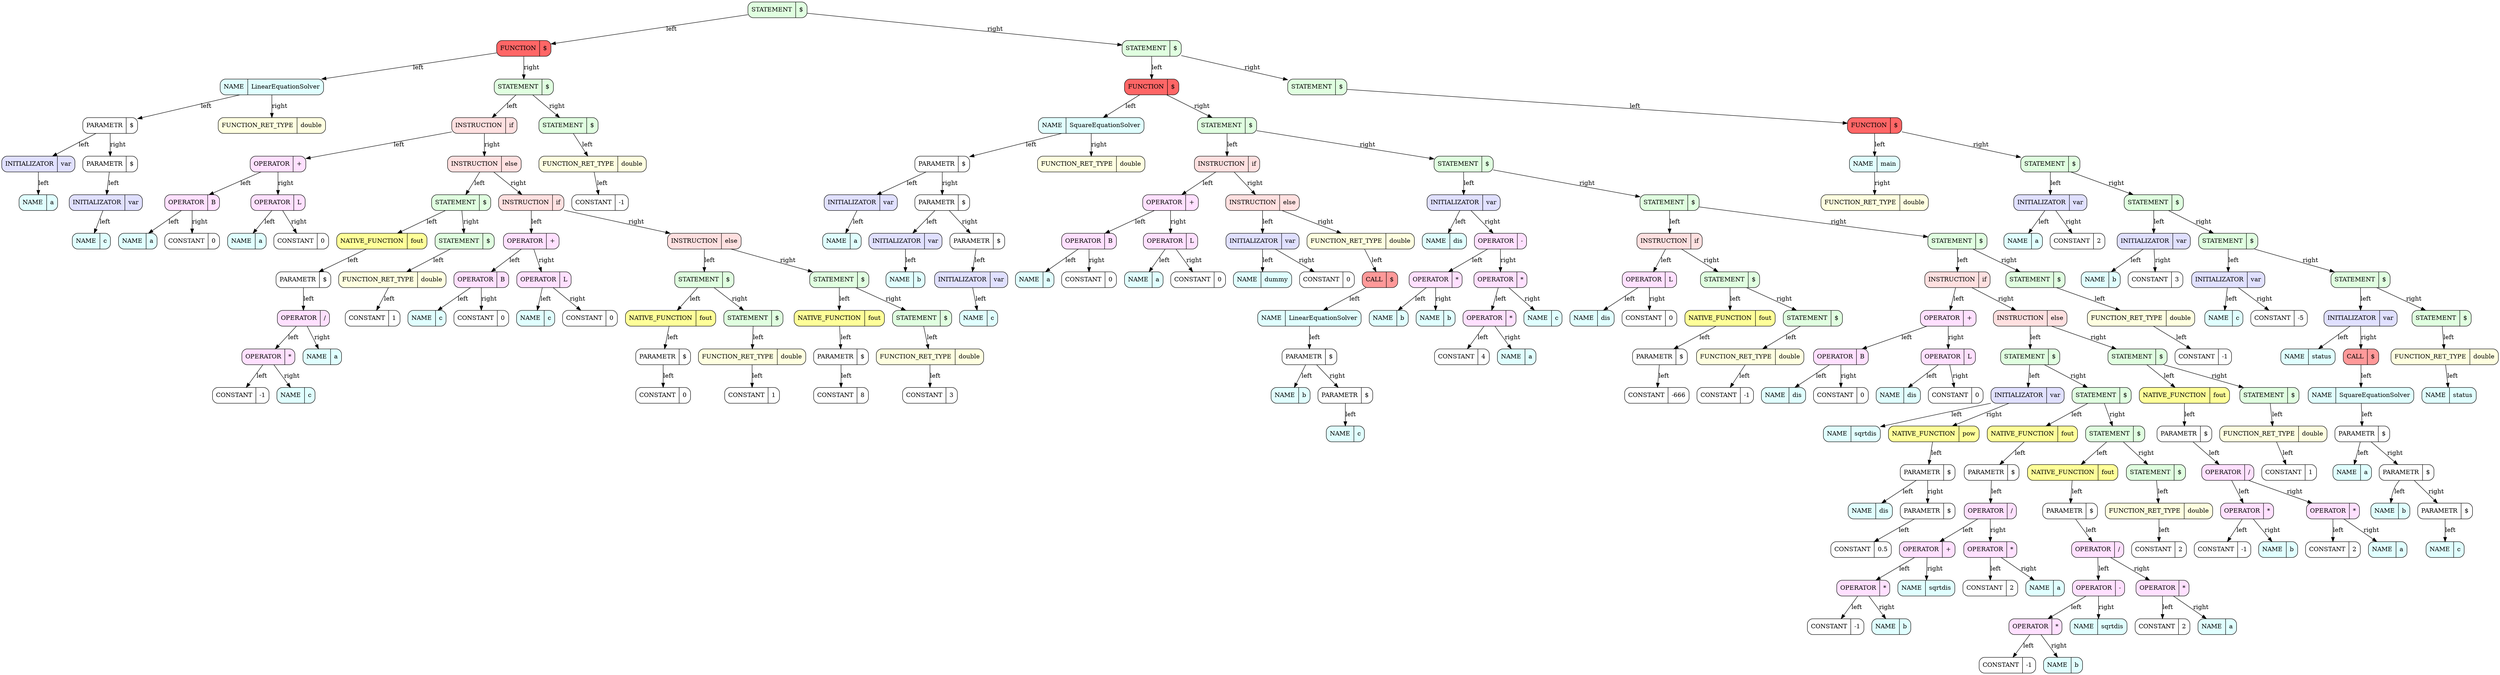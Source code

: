 ########################################################### SetDot
digraph 
{
rankdir = TB # RANKDIR
		node_0x628000000100 [style = filled, fillcolor = "#E0FFE0", shape = Mrecord label =  "STATEMENT | {$}"]
		node_0x628000000138 [style = filled, fillcolor = "#FF6666", shape = Mrecord label =  "FUNCTION | {$}"]
		node_0x628000000170 [style = filled, fillcolor = "#E0FFFF", shape = Mrecord label =  "NAME | {LinearEquationSolver}"]
		node_0x6280000001a8 [style = filled, fillcolor = "#FFFFFF", shape = Mrecord label =  "PARAMETR | {$}"]
		node_0x6280000001e0 [style = filled, fillcolor = "#E0E0FF", shape = Mrecord label =  "INITIALIZATOR | {var}"]
		node_0x628000000218 [style = filled, fillcolor = "#E0FFFF", shape = Mrecord label =  "NAME | {a}"]
		node_0x6280000001e0 -> node_0x628000000218 [label = "left"]
		node_0x6280000001a8 -> node_0x6280000001e0 [label = "left"]
		node_0x628000000250 [style = filled, fillcolor = "#FFFFFF", shape = Mrecord label =  "PARAMETR | {$}"]
		node_0x628000000288 [style = filled, fillcolor = "#E0E0FF", shape = Mrecord label =  "INITIALIZATOR | {var}"]
		node_0x6280000002c0 [style = filled, fillcolor = "#E0FFFF", shape = Mrecord label =  "NAME | {c}"]
		node_0x628000000288 -> node_0x6280000002c0 [label = "left"]
		node_0x628000000250 -> node_0x628000000288 [label = "left"]
		node_0x6280000001a8 -> node_0x628000000250 [label = "right"]
		node_0x628000000170 -> node_0x6280000001a8 [label = "left"]
		node_0x6280000002f8 [style = filled, fillcolor = "#FFFFE0", shape = Mrecord label =  "FUNCTION_RET_TYPE | {double}"]
		node_0x628000000170 -> node_0x6280000002f8 [label = "right"]
		node_0x628000000138 -> node_0x628000000170 [label = "left"]
		node_0x628000000330 [style = filled, fillcolor = "#E0FFE0", shape = Mrecord label =  "STATEMENT | {$}"]
		node_0x628000000368 [style = filled, fillcolor = "#FFE0E0", shape = Mrecord label =  "INSTRUCTION | {if}"]
		node_0x6280000003a0 [style = filled, fillcolor = "#FFE0FF", shape = Mrecord label =  "OPERATOR | {+}"]
		node_0x6280000003d8 [style = filled, fillcolor = "#FFE0FF", shape = Mrecord label =  "OPERATOR | {B}"]
		node_0x628000000410 [style = filled, fillcolor = "#E0FFFF", shape = Mrecord label =  "NAME | {a}"]
		node_0x6280000003d8 -> node_0x628000000410 [label = "left"]
		node_0x628000000448 [style = filled, fillcolor = "#FFFFFF", shape = Mrecord label =  "CONSTANT | {0}"]
		node_0x6280000003d8 -> node_0x628000000448 [label = "right"]
		node_0x6280000003a0 -> node_0x6280000003d8 [label = "left"]
		node_0x628000000480 [style = filled, fillcolor = "#FFE0FF", shape = Mrecord label =  "OPERATOR | {L}"]
		node_0x6280000004b8 [style = filled, fillcolor = "#E0FFFF", shape = Mrecord label =  "NAME | {a}"]
		node_0x628000000480 -> node_0x6280000004b8 [label = "left"]
		node_0x6280000004f0 [style = filled, fillcolor = "#FFFFFF", shape = Mrecord label =  "CONSTANT | {0}"]
		node_0x628000000480 -> node_0x6280000004f0 [label = "right"]
		node_0x6280000003a0 -> node_0x628000000480 [label = "right"]
		node_0x628000000368 -> node_0x6280000003a0 [label = "left"]
		node_0x628000000528 [style = filled, fillcolor = "#FFE0E0", shape = Mrecord label =  "INSTRUCTION | {else}"]
		node_0x628000000560 [style = filled, fillcolor = "#E0FFE0", shape = Mrecord label =  "STATEMENT | {$}"]
		node_0x628000000598 [style = filled, fillcolor = "#FFFF99", shape = Mrecord label =  "NATIVE_FUNCTION | {fout}"]
		node_0x6280000005d0 [style = filled, fillcolor = "#FFFFFF", shape = Mrecord label =  "PARAMETR | {$}"]
		node_0x628000000608 [style = filled, fillcolor = "#FFE0FF", shape = Mrecord label =  "OPERATOR | {/}"]
		node_0x628000000640 [style = filled, fillcolor = "#FFE0FF", shape = Mrecord label =  "OPERATOR | {*}"]
		node_0x628000000678 [style = filled, fillcolor = "#FFFFFF", shape = Mrecord label =  "CONSTANT | {-1}"]
		node_0x628000000640 -> node_0x628000000678 [label = "left"]
		node_0x6280000006b0 [style = filled, fillcolor = "#E0FFFF", shape = Mrecord label =  "NAME | {c}"]
		node_0x628000000640 -> node_0x6280000006b0 [label = "right"]
		node_0x628000000608 -> node_0x628000000640 [label = "left"]
		node_0x6280000006e8 [style = filled, fillcolor = "#E0FFFF", shape = Mrecord label =  "NAME | {a}"]
		node_0x628000000608 -> node_0x6280000006e8 [label = "right"]
		node_0x6280000005d0 -> node_0x628000000608 [label = "left"]
		node_0x628000000598 -> node_0x6280000005d0 [label = "left"]
		node_0x628000000560 -> node_0x628000000598 [label = "left"]
		node_0x628000000720 [style = filled, fillcolor = "#E0FFE0", shape = Mrecord label =  "STATEMENT | {$}"]
		node_0x628000000758 [style = filled, fillcolor = "#FFFFE0", shape = Mrecord label =  "FUNCTION_RET_TYPE | {double}"]
		node_0x628000000790 [style = filled, fillcolor = "#FFFFFF", shape = Mrecord label =  "CONSTANT | {1}"]
		node_0x628000000758 -> node_0x628000000790 [label = "left"]
		node_0x628000000720 -> node_0x628000000758 [label = "left"]
		node_0x628000000560 -> node_0x628000000720 [label = "right"]
		node_0x628000000528 -> node_0x628000000560 [label = "left"]
		node_0x6280000007c8 [style = filled, fillcolor = "#FFE0E0", shape = Mrecord label =  "INSTRUCTION | {if}"]
		node_0x628000000800 [style = filled, fillcolor = "#FFE0FF", shape = Mrecord label =  "OPERATOR | {+}"]
		node_0x628000000838 [style = filled, fillcolor = "#FFE0FF", shape = Mrecord label =  "OPERATOR | {B}"]
		node_0x628000000870 [style = filled, fillcolor = "#E0FFFF", shape = Mrecord label =  "NAME | {c}"]
		node_0x628000000838 -> node_0x628000000870 [label = "left"]
		node_0x6280000008a8 [style = filled, fillcolor = "#FFFFFF", shape = Mrecord label =  "CONSTANT | {0}"]
		node_0x628000000838 -> node_0x6280000008a8 [label = "right"]
		node_0x628000000800 -> node_0x628000000838 [label = "left"]
		node_0x6280000008e0 [style = filled, fillcolor = "#FFE0FF", shape = Mrecord label =  "OPERATOR | {L}"]
		node_0x628000000918 [style = filled, fillcolor = "#E0FFFF", shape = Mrecord label =  "NAME | {c}"]
		node_0x6280000008e0 -> node_0x628000000918 [label = "left"]
		node_0x628000000950 [style = filled, fillcolor = "#FFFFFF", shape = Mrecord label =  "CONSTANT | {0}"]
		node_0x6280000008e0 -> node_0x628000000950 [label = "right"]
		node_0x628000000800 -> node_0x6280000008e0 [label = "right"]
		node_0x6280000007c8 -> node_0x628000000800 [label = "left"]
		node_0x628000000988 [style = filled, fillcolor = "#FFE0E0", shape = Mrecord label =  "INSTRUCTION | {else}"]
		node_0x6280000009c0 [style = filled, fillcolor = "#E0FFE0", shape = Mrecord label =  "STATEMENT | {$}"]
		node_0x6280000009f8 [style = filled, fillcolor = "#FFFF99", shape = Mrecord label =  "NATIVE_FUNCTION | {fout}"]
		node_0x628000000a30 [style = filled, fillcolor = "#FFFFFF", shape = Mrecord label =  "PARAMETR | {$}"]
		node_0x628000000a68 [style = filled, fillcolor = "#FFFFFF", shape = Mrecord label =  "CONSTANT | {0}"]
		node_0x628000000a30 -> node_0x628000000a68 [label = "left"]
		node_0x6280000009f8 -> node_0x628000000a30 [label = "left"]
		node_0x6280000009c0 -> node_0x6280000009f8 [label = "left"]
		node_0x628000000aa0 [style = filled, fillcolor = "#E0FFE0", shape = Mrecord label =  "STATEMENT | {$}"]
		node_0x628000000ad8 [style = filled, fillcolor = "#FFFFE0", shape = Mrecord label =  "FUNCTION_RET_TYPE | {double}"]
		node_0x628000000b10 [style = filled, fillcolor = "#FFFFFF", shape = Mrecord label =  "CONSTANT | {1}"]
		node_0x628000000ad8 -> node_0x628000000b10 [label = "left"]
		node_0x628000000aa0 -> node_0x628000000ad8 [label = "left"]
		node_0x6280000009c0 -> node_0x628000000aa0 [label = "right"]
		node_0x628000000988 -> node_0x6280000009c0 [label = "left"]
		node_0x628000000b48 [style = filled, fillcolor = "#E0FFE0", shape = Mrecord label =  "STATEMENT | {$}"]
		node_0x628000000b80 [style = filled, fillcolor = "#FFFF99", shape = Mrecord label =  "NATIVE_FUNCTION | {fout}"]
		node_0x628000000bb8 [style = filled, fillcolor = "#FFFFFF", shape = Mrecord label =  "PARAMETR | {$}"]
		node_0x628000000bf0 [style = filled, fillcolor = "#FFFFFF", shape = Mrecord label =  "CONSTANT | {8}"]
		node_0x628000000bb8 -> node_0x628000000bf0 [label = "left"]
		node_0x628000000b80 -> node_0x628000000bb8 [label = "left"]
		node_0x628000000b48 -> node_0x628000000b80 [label = "left"]
		node_0x628000000c28 [style = filled, fillcolor = "#E0FFE0", shape = Mrecord label =  "STATEMENT | {$}"]
		node_0x628000000c60 [style = filled, fillcolor = "#FFFFE0", shape = Mrecord label =  "FUNCTION_RET_TYPE | {double}"]
		node_0x628000000c98 [style = filled, fillcolor = "#FFFFFF", shape = Mrecord label =  "CONSTANT | {3}"]
		node_0x628000000c60 -> node_0x628000000c98 [label = "left"]
		node_0x628000000c28 -> node_0x628000000c60 [label = "left"]
		node_0x628000000b48 -> node_0x628000000c28 [label = "right"]
		node_0x628000000988 -> node_0x628000000b48 [label = "right"]
		node_0x6280000007c8 -> node_0x628000000988 [label = "right"]
		node_0x628000000528 -> node_0x6280000007c8 [label = "right"]
		node_0x628000000368 -> node_0x628000000528 [label = "right"]
		node_0x628000000330 -> node_0x628000000368 [label = "left"]
		node_0x628000000cd0 [style = filled, fillcolor = "#E0FFE0", shape = Mrecord label =  "STATEMENT | {$}"]
		node_0x628000000d08 [style = filled, fillcolor = "#FFFFE0", shape = Mrecord label =  "FUNCTION_RET_TYPE | {double}"]
		node_0x628000000d40 [style = filled, fillcolor = "#FFFFFF", shape = Mrecord label =  "CONSTANT | {-1}"]
		node_0x628000000d08 -> node_0x628000000d40 [label = "left"]
		node_0x628000000cd0 -> node_0x628000000d08 [label = "left"]
		node_0x628000000330 -> node_0x628000000cd0 [label = "right"]
		node_0x628000000138 -> node_0x628000000330 [label = "right"]
		node_0x628000000100 -> node_0x628000000138 [label = "left"]
		node_0x628000000d78 [style = filled, fillcolor = "#E0FFE0", shape = Mrecord label =  "STATEMENT | {$}"]
		node_0x628000000db0 [style = filled, fillcolor = "#FF6666", shape = Mrecord label =  "FUNCTION | {$}"]
		node_0x628000000de8 [style = filled, fillcolor = "#E0FFFF", shape = Mrecord label =  "NAME | {SquareEquationSolver}"]
		node_0x628000000e20 [style = filled, fillcolor = "#FFFFFF", shape = Mrecord label =  "PARAMETR | {$}"]
		node_0x628000000e58 [style = filled, fillcolor = "#E0E0FF", shape = Mrecord label =  "INITIALIZATOR | {var}"]
		node_0x628000000e90 [style = filled, fillcolor = "#E0FFFF", shape = Mrecord label =  "NAME | {a}"]
		node_0x628000000e58 -> node_0x628000000e90 [label = "left"]
		node_0x628000000e20 -> node_0x628000000e58 [label = "left"]
		node_0x628000000ec8 [style = filled, fillcolor = "#FFFFFF", shape = Mrecord label =  "PARAMETR | {$}"]
		node_0x628000000f00 [style = filled, fillcolor = "#E0E0FF", shape = Mrecord label =  "INITIALIZATOR | {var}"]
		node_0x628000000f38 [style = filled, fillcolor = "#E0FFFF", shape = Mrecord label =  "NAME | {b}"]
		node_0x628000000f00 -> node_0x628000000f38 [label = "left"]
		node_0x628000000ec8 -> node_0x628000000f00 [label = "left"]
		node_0x628000000f70 [style = filled, fillcolor = "#FFFFFF", shape = Mrecord label =  "PARAMETR | {$}"]
		node_0x628000000fa8 [style = filled, fillcolor = "#E0E0FF", shape = Mrecord label =  "INITIALIZATOR | {var}"]
		node_0x628000000fe0 [style = filled, fillcolor = "#E0FFFF", shape = Mrecord label =  "NAME | {c}"]
		node_0x628000000fa8 -> node_0x628000000fe0 [label = "left"]
		node_0x628000000f70 -> node_0x628000000fa8 [label = "left"]
		node_0x628000000ec8 -> node_0x628000000f70 [label = "right"]
		node_0x628000000e20 -> node_0x628000000ec8 [label = "right"]
		node_0x628000000de8 -> node_0x628000000e20 [label = "left"]
		node_0x628000001018 [style = filled, fillcolor = "#FFFFE0", shape = Mrecord label =  "FUNCTION_RET_TYPE | {double}"]
		node_0x628000000de8 -> node_0x628000001018 [label = "right"]
		node_0x628000000db0 -> node_0x628000000de8 [label = "left"]
		node_0x628000001050 [style = filled, fillcolor = "#E0FFE0", shape = Mrecord label =  "STATEMENT | {$}"]
		node_0x628000001088 [style = filled, fillcolor = "#FFE0E0", shape = Mrecord label =  "INSTRUCTION | {if}"]
		node_0x6280000010c0 [style = filled, fillcolor = "#FFE0FF", shape = Mrecord label =  "OPERATOR | {+}"]
		node_0x6280000010f8 [style = filled, fillcolor = "#FFE0FF", shape = Mrecord label =  "OPERATOR | {B}"]
		node_0x628000001130 [style = filled, fillcolor = "#E0FFFF", shape = Mrecord label =  "NAME | {a}"]
		node_0x6280000010f8 -> node_0x628000001130 [label = "left"]
		node_0x628000001168 [style = filled, fillcolor = "#FFFFFF", shape = Mrecord label =  "CONSTANT | {0}"]
		node_0x6280000010f8 -> node_0x628000001168 [label = "right"]
		node_0x6280000010c0 -> node_0x6280000010f8 [label = "left"]
		node_0x6280000011a0 [style = filled, fillcolor = "#FFE0FF", shape = Mrecord label =  "OPERATOR | {L}"]
		node_0x6280000011d8 [style = filled, fillcolor = "#E0FFFF", shape = Mrecord label =  "NAME | {a}"]
		node_0x6280000011a0 -> node_0x6280000011d8 [label = "left"]
		node_0x628000001210 [style = filled, fillcolor = "#FFFFFF", shape = Mrecord label =  "CONSTANT | {0}"]
		node_0x6280000011a0 -> node_0x628000001210 [label = "right"]
		node_0x6280000010c0 -> node_0x6280000011a0 [label = "right"]
		node_0x628000001088 -> node_0x6280000010c0 [label = "left"]
		node_0x628000001248 [style = filled, fillcolor = "#FFE0E0", shape = Mrecord label =  "INSTRUCTION | {else}"]
		node_0x628000001280 [style = filled, fillcolor = "#E0E0FF", shape = Mrecord label =  "INITIALIZATOR | {var}"]
		node_0x6280000012b8 [style = filled, fillcolor = "#E0FFFF", shape = Mrecord label =  "NAME | {dummy}"]
		node_0x628000001280 -> node_0x6280000012b8 [label = "left"]
		node_0x6280000012f0 [style = filled, fillcolor = "#FFFFFF", shape = Mrecord label =  "CONSTANT | {0}"]
		node_0x628000001280 -> node_0x6280000012f0 [label = "right"]
		node_0x628000001248 -> node_0x628000001280 [label = "left"]
		node_0x628000001328 [style = filled, fillcolor = "#FFFFE0", shape = Mrecord label =  "FUNCTION_RET_TYPE | {double}"]
		node_0x628000001360 [style = filled, fillcolor = "#FF9999", shape = Mrecord label =  "CALL | {$}"]
		node_0x628000001398 [style = filled, fillcolor = "#E0FFFF", shape = Mrecord label =  "NAME | {LinearEquationSolver}"]
		node_0x6280000013d0 [style = filled, fillcolor = "#FFFFFF", shape = Mrecord label =  "PARAMETR | {$}"]
		node_0x628000001408 [style = filled, fillcolor = "#E0FFFF", shape = Mrecord label =  "NAME | {b}"]
		node_0x6280000013d0 -> node_0x628000001408 [label = "left"]
		node_0x628000001440 [style = filled, fillcolor = "#FFFFFF", shape = Mrecord label =  "PARAMETR | {$}"]
		node_0x628000001478 [style = filled, fillcolor = "#E0FFFF", shape = Mrecord label =  "NAME | {c}"]
		node_0x628000001440 -> node_0x628000001478 [label = "left"]
		node_0x6280000013d0 -> node_0x628000001440 [label = "right"]
		node_0x628000001398 -> node_0x6280000013d0 [label = "left"]
		node_0x628000001360 -> node_0x628000001398 [label = "left"]
		node_0x628000001328 -> node_0x628000001360 [label = "left"]
		node_0x628000001248 -> node_0x628000001328 [label = "right"]
		node_0x628000001088 -> node_0x628000001248 [label = "right"]
		node_0x628000001050 -> node_0x628000001088 [label = "left"]
		node_0x6280000014b0 [style = filled, fillcolor = "#E0FFE0", shape = Mrecord label =  "STATEMENT | {$}"]
		node_0x6280000014e8 [style = filled, fillcolor = "#E0E0FF", shape = Mrecord label =  "INITIALIZATOR | {var}"]
		node_0x628000001520 [style = filled, fillcolor = "#E0FFFF", shape = Mrecord label =  "NAME | {dis}"]
		node_0x6280000014e8 -> node_0x628000001520 [label = "left"]
		node_0x628000001558 [style = filled, fillcolor = "#FFE0FF", shape = Mrecord label =  "OPERATOR | {-}"]
		node_0x628000001590 [style = filled, fillcolor = "#FFE0FF", shape = Mrecord label =  "OPERATOR | {*}"]
		node_0x6280000015c8 [style = filled, fillcolor = "#E0FFFF", shape = Mrecord label =  "NAME | {b}"]
		node_0x628000001590 -> node_0x6280000015c8 [label = "left"]
		node_0x628000001600 [style = filled, fillcolor = "#E0FFFF", shape = Mrecord label =  "NAME | {b}"]
		node_0x628000001590 -> node_0x628000001600 [label = "right"]
		node_0x628000001558 -> node_0x628000001590 [label = "left"]
		node_0x628000001638 [style = filled, fillcolor = "#FFE0FF", shape = Mrecord label =  "OPERATOR | {*}"]
		node_0x628000001670 [style = filled, fillcolor = "#FFE0FF", shape = Mrecord label =  "OPERATOR | {*}"]
		node_0x6280000016a8 [style = filled, fillcolor = "#FFFFFF", shape = Mrecord label =  "CONSTANT | {4}"]
		node_0x628000001670 -> node_0x6280000016a8 [label = "left"]
		node_0x6280000016e0 [style = filled, fillcolor = "#E0FFFF", shape = Mrecord label =  "NAME | {a}"]
		node_0x628000001670 -> node_0x6280000016e0 [label = "right"]
		node_0x628000001638 -> node_0x628000001670 [label = "left"]
		node_0x628000001718 [style = filled, fillcolor = "#E0FFFF", shape = Mrecord label =  "NAME | {c}"]
		node_0x628000001638 -> node_0x628000001718 [label = "right"]
		node_0x628000001558 -> node_0x628000001638 [label = "right"]
		node_0x6280000014e8 -> node_0x628000001558 [label = "right"]
		node_0x6280000014b0 -> node_0x6280000014e8 [label = "left"]
		node_0x628000001750 [style = filled, fillcolor = "#E0FFE0", shape = Mrecord label =  "STATEMENT | {$}"]
		node_0x628000001788 [style = filled, fillcolor = "#FFE0E0", shape = Mrecord label =  "INSTRUCTION | {if}"]
		node_0x6280000017c0 [style = filled, fillcolor = "#FFE0FF", shape = Mrecord label =  "OPERATOR | {L}"]
		node_0x6280000017f8 [style = filled, fillcolor = "#E0FFFF", shape = Mrecord label =  "NAME | {dis}"]
		node_0x6280000017c0 -> node_0x6280000017f8 [label = "left"]
		node_0x628000001830 [style = filled, fillcolor = "#FFFFFF", shape = Mrecord label =  "CONSTANT | {0}"]
		node_0x6280000017c0 -> node_0x628000001830 [label = "right"]
		node_0x628000001788 -> node_0x6280000017c0 [label = "left"]
		node_0x628000001868 [style = filled, fillcolor = "#E0FFE0", shape = Mrecord label =  "STATEMENT | {$}"]
		node_0x6280000018a0 [style = filled, fillcolor = "#FFFF99", shape = Mrecord label =  "NATIVE_FUNCTION | {fout}"]
		node_0x6280000018d8 [style = filled, fillcolor = "#FFFFFF", shape = Mrecord label =  "PARAMETR | {$}"]
		node_0x628000001910 [style = filled, fillcolor = "#FFFFFF", shape = Mrecord label =  "CONSTANT | {-666}"]
		node_0x6280000018d8 -> node_0x628000001910 [label = "left"]
		node_0x6280000018a0 -> node_0x6280000018d8 [label = "left"]
		node_0x628000001868 -> node_0x6280000018a0 [label = "left"]
		node_0x628000001948 [style = filled, fillcolor = "#E0FFE0", shape = Mrecord label =  "STATEMENT | {$}"]
		node_0x628000001980 [style = filled, fillcolor = "#FFFFE0", shape = Mrecord label =  "FUNCTION_RET_TYPE | {double}"]
		node_0x6280000019b8 [style = filled, fillcolor = "#FFFFFF", shape = Mrecord label =  "CONSTANT | {-1}"]
		node_0x628000001980 -> node_0x6280000019b8 [label = "left"]
		node_0x628000001948 -> node_0x628000001980 [label = "left"]
		node_0x628000001868 -> node_0x628000001948 [label = "right"]
		node_0x628000001788 -> node_0x628000001868 [label = "right"]
		node_0x628000001750 -> node_0x628000001788 [label = "left"]
		node_0x6280000019f0 [style = filled, fillcolor = "#E0FFE0", shape = Mrecord label =  "STATEMENT | {$}"]
		node_0x628000001a28 [style = filled, fillcolor = "#FFE0E0", shape = Mrecord label =  "INSTRUCTION | {if}"]
		node_0x628000001a60 [style = filled, fillcolor = "#FFE0FF", shape = Mrecord label =  "OPERATOR | {+}"]
		node_0x628000001a98 [style = filled, fillcolor = "#FFE0FF", shape = Mrecord label =  "OPERATOR | {B}"]
		node_0x628000001ad0 [style = filled, fillcolor = "#E0FFFF", shape = Mrecord label =  "NAME | {dis}"]
		node_0x628000001a98 -> node_0x628000001ad0 [label = "left"]
		node_0x628000001b08 [style = filled, fillcolor = "#FFFFFF", shape = Mrecord label =  "CONSTANT | {0}"]
		node_0x628000001a98 -> node_0x628000001b08 [label = "right"]
		node_0x628000001a60 -> node_0x628000001a98 [label = "left"]
		node_0x628000001b40 [style = filled, fillcolor = "#FFE0FF", shape = Mrecord label =  "OPERATOR | {L}"]
		node_0x628000001b78 [style = filled, fillcolor = "#E0FFFF", shape = Mrecord label =  "NAME | {dis}"]
		node_0x628000001b40 -> node_0x628000001b78 [label = "left"]
		node_0x628000001bb0 [style = filled, fillcolor = "#FFFFFF", shape = Mrecord label =  "CONSTANT | {0}"]
		node_0x628000001b40 -> node_0x628000001bb0 [label = "right"]
		node_0x628000001a60 -> node_0x628000001b40 [label = "right"]
		node_0x628000001a28 -> node_0x628000001a60 [label = "left"]
		node_0x628000001be8 [style = filled, fillcolor = "#FFE0E0", shape = Mrecord label =  "INSTRUCTION | {else}"]
		node_0x628000001c20 [style = filled, fillcolor = "#E0FFE0", shape = Mrecord label =  "STATEMENT | {$}"]
		node_0x628000001c58 [style = filled, fillcolor = "#E0E0FF", shape = Mrecord label =  "INITIALIZATOR | {var}"]
		node_0x628000001c90 [style = filled, fillcolor = "#E0FFFF", shape = Mrecord label =  "NAME | {sqrtdis}"]
		node_0x628000001c58 -> node_0x628000001c90 [label = "left"]
		node_0x628000001cc8 [style = filled, fillcolor = "#FFFF99", shape = Mrecord label =  "NATIVE_FUNCTION | {pow}"]
		node_0x628000001d00 [style = filled, fillcolor = "#FFFFFF", shape = Mrecord label =  "PARAMETR | {$}"]
		node_0x628000001d38 [style = filled, fillcolor = "#E0FFFF", shape = Mrecord label =  "NAME | {dis}"]
		node_0x628000001d00 -> node_0x628000001d38 [label = "left"]
		node_0x628000001d70 [style = filled, fillcolor = "#FFFFFF", shape = Mrecord label =  "PARAMETR | {$}"]
		node_0x628000001da8 [style = filled, fillcolor = "#FFFFFF", shape = Mrecord label =  "CONSTANT | {0.5}"]
		node_0x628000001d70 -> node_0x628000001da8 [label = "left"]
		node_0x628000001d00 -> node_0x628000001d70 [label = "right"]
		node_0x628000001cc8 -> node_0x628000001d00 [label = "left"]
		node_0x628000001c58 -> node_0x628000001cc8 [label = "right"]
		node_0x628000001c20 -> node_0x628000001c58 [label = "left"]
		node_0x628000001de0 [style = filled, fillcolor = "#E0FFE0", shape = Mrecord label =  "STATEMENT | {$}"]
		node_0x628000001e18 [style = filled, fillcolor = "#FFFF99", shape = Mrecord label =  "NATIVE_FUNCTION | {fout}"]
		node_0x628000001e50 [style = filled, fillcolor = "#FFFFFF", shape = Mrecord label =  "PARAMETR | {$}"]
		node_0x628000001e88 [style = filled, fillcolor = "#FFE0FF", shape = Mrecord label =  "OPERATOR | {/}"]
		node_0x628000001ec0 [style = filled, fillcolor = "#FFE0FF", shape = Mrecord label =  "OPERATOR | {+}"]
		node_0x628000001ef8 [style = filled, fillcolor = "#FFE0FF", shape = Mrecord label =  "OPERATOR | {*}"]
		node_0x628000001f30 [style = filled, fillcolor = "#FFFFFF", shape = Mrecord label =  "CONSTANT | {-1}"]
		node_0x628000001ef8 -> node_0x628000001f30 [label = "left"]
		node_0x628000001f68 [style = filled, fillcolor = "#E0FFFF", shape = Mrecord label =  "NAME | {b}"]
		node_0x628000001ef8 -> node_0x628000001f68 [label = "right"]
		node_0x628000001ec0 -> node_0x628000001ef8 [label = "left"]
		node_0x628000001fa0 [style = filled, fillcolor = "#E0FFFF", shape = Mrecord label =  "NAME | {sqrtdis}"]
		node_0x628000001ec0 -> node_0x628000001fa0 [label = "right"]
		node_0x628000001e88 -> node_0x628000001ec0 [label = "left"]
		node_0x628000001fd8 [style = filled, fillcolor = "#FFE0FF", shape = Mrecord label =  "OPERATOR | {*}"]
		node_0x628000002010 [style = filled, fillcolor = "#FFFFFF", shape = Mrecord label =  "CONSTANT | {2}"]
		node_0x628000001fd8 -> node_0x628000002010 [label = "left"]
		node_0x628000002048 [style = filled, fillcolor = "#E0FFFF", shape = Mrecord label =  "NAME | {a}"]
		node_0x628000001fd8 -> node_0x628000002048 [label = "right"]
		node_0x628000001e88 -> node_0x628000001fd8 [label = "right"]
		node_0x628000001e50 -> node_0x628000001e88 [label = "left"]
		node_0x628000001e18 -> node_0x628000001e50 [label = "left"]
		node_0x628000001de0 -> node_0x628000001e18 [label = "left"]
		node_0x628000002080 [style = filled, fillcolor = "#E0FFE0", shape = Mrecord label =  "STATEMENT | {$}"]
		node_0x6280000020b8 [style = filled, fillcolor = "#FFFF99", shape = Mrecord label =  "NATIVE_FUNCTION | {fout}"]
		node_0x6280000020f0 [style = filled, fillcolor = "#FFFFFF", shape = Mrecord label =  "PARAMETR | {$}"]
		node_0x628000002128 [style = filled, fillcolor = "#FFE0FF", shape = Mrecord label =  "OPERATOR | {/}"]
		node_0x628000002160 [style = filled, fillcolor = "#FFE0FF", shape = Mrecord label =  "OPERATOR | {-}"]
		node_0x628000002198 [style = filled, fillcolor = "#FFE0FF", shape = Mrecord label =  "OPERATOR | {*}"]
		node_0x6280000021d0 [style = filled, fillcolor = "#FFFFFF", shape = Mrecord label =  "CONSTANT | {-1}"]
		node_0x628000002198 -> node_0x6280000021d0 [label = "left"]
		node_0x628000002208 [style = filled, fillcolor = "#E0FFFF", shape = Mrecord label =  "NAME | {b}"]
		node_0x628000002198 -> node_0x628000002208 [label = "right"]
		node_0x628000002160 -> node_0x628000002198 [label = "left"]
		node_0x628000002240 [style = filled, fillcolor = "#E0FFFF", shape = Mrecord label =  "NAME | {sqrtdis}"]
		node_0x628000002160 -> node_0x628000002240 [label = "right"]
		node_0x628000002128 -> node_0x628000002160 [label = "left"]
		node_0x628000002278 [style = filled, fillcolor = "#FFE0FF", shape = Mrecord label =  "OPERATOR | {*}"]
		node_0x6280000022b0 [style = filled, fillcolor = "#FFFFFF", shape = Mrecord label =  "CONSTANT | {2}"]
		node_0x628000002278 -> node_0x6280000022b0 [label = "left"]
		node_0x6280000022e8 [style = filled, fillcolor = "#E0FFFF", shape = Mrecord label =  "NAME | {a}"]
		node_0x628000002278 -> node_0x6280000022e8 [label = "right"]
		node_0x628000002128 -> node_0x628000002278 [label = "right"]
		node_0x6280000020f0 -> node_0x628000002128 [label = "left"]
		node_0x6280000020b8 -> node_0x6280000020f0 [label = "left"]
		node_0x628000002080 -> node_0x6280000020b8 [label = "left"]
		node_0x628000002320 [style = filled, fillcolor = "#E0FFE0", shape = Mrecord label =  "STATEMENT | {$}"]
		node_0x628000002358 [style = filled, fillcolor = "#FFFFE0", shape = Mrecord label =  "FUNCTION_RET_TYPE | {double}"]
		node_0x628000002390 [style = filled, fillcolor = "#FFFFFF", shape = Mrecord label =  "CONSTANT | {2}"]
		node_0x628000002358 -> node_0x628000002390 [label = "left"]
		node_0x628000002320 -> node_0x628000002358 [label = "left"]
		node_0x628000002080 -> node_0x628000002320 [label = "right"]
		node_0x628000001de0 -> node_0x628000002080 [label = "right"]
		node_0x628000001c20 -> node_0x628000001de0 [label = "right"]
		node_0x628000001be8 -> node_0x628000001c20 [label = "left"]
		node_0x6280000023c8 [style = filled, fillcolor = "#E0FFE0", shape = Mrecord label =  "STATEMENT | {$}"]
		node_0x628000002400 [style = filled, fillcolor = "#FFFF99", shape = Mrecord label =  "NATIVE_FUNCTION | {fout}"]
		node_0x628000002438 [style = filled, fillcolor = "#FFFFFF", shape = Mrecord label =  "PARAMETR | {$}"]
		node_0x628000002470 [style = filled, fillcolor = "#FFE0FF", shape = Mrecord label =  "OPERATOR | {/}"]
		node_0x6280000024a8 [style = filled, fillcolor = "#FFE0FF", shape = Mrecord label =  "OPERATOR | {*}"]
		node_0x6280000024e0 [style = filled, fillcolor = "#FFFFFF", shape = Mrecord label =  "CONSTANT | {-1}"]
		node_0x6280000024a8 -> node_0x6280000024e0 [label = "left"]
		node_0x628000002518 [style = filled, fillcolor = "#E0FFFF", shape = Mrecord label =  "NAME | {b}"]
		node_0x6280000024a8 -> node_0x628000002518 [label = "right"]
		node_0x628000002470 -> node_0x6280000024a8 [label = "left"]
		node_0x628000002550 [style = filled, fillcolor = "#FFE0FF", shape = Mrecord label =  "OPERATOR | {*}"]
		node_0x628000002588 [style = filled, fillcolor = "#FFFFFF", shape = Mrecord label =  "CONSTANT | {2}"]
		node_0x628000002550 -> node_0x628000002588 [label = "left"]
		node_0x6280000025c0 [style = filled, fillcolor = "#E0FFFF", shape = Mrecord label =  "NAME | {a}"]
		node_0x628000002550 -> node_0x6280000025c0 [label = "right"]
		node_0x628000002470 -> node_0x628000002550 [label = "right"]
		node_0x628000002438 -> node_0x628000002470 [label = "left"]
		node_0x628000002400 -> node_0x628000002438 [label = "left"]
		node_0x6280000023c8 -> node_0x628000002400 [label = "left"]
		node_0x6280000025f8 [style = filled, fillcolor = "#E0FFE0", shape = Mrecord label =  "STATEMENT | {$}"]
		node_0x628000002630 [style = filled, fillcolor = "#FFFFE0", shape = Mrecord label =  "FUNCTION_RET_TYPE | {double}"]
		node_0x628000002668 [style = filled, fillcolor = "#FFFFFF", shape = Mrecord label =  "CONSTANT | {1}"]
		node_0x628000002630 -> node_0x628000002668 [label = "left"]
		node_0x6280000025f8 -> node_0x628000002630 [label = "left"]
		node_0x6280000023c8 -> node_0x6280000025f8 [label = "right"]
		node_0x628000001be8 -> node_0x6280000023c8 [label = "right"]
		node_0x628000001a28 -> node_0x628000001be8 [label = "right"]
		node_0x6280000019f0 -> node_0x628000001a28 [label = "left"]
		node_0x6280000026a0 [style = filled, fillcolor = "#E0FFE0", shape = Mrecord label =  "STATEMENT | {$}"]
		node_0x6280000026d8 [style = filled, fillcolor = "#FFFFE0", shape = Mrecord label =  "FUNCTION_RET_TYPE | {double}"]
		node_0x628000002710 [style = filled, fillcolor = "#FFFFFF", shape = Mrecord label =  "CONSTANT | {-1}"]
		node_0x6280000026d8 -> node_0x628000002710 [label = "left"]
		node_0x6280000026a0 -> node_0x6280000026d8 [label = "left"]
		node_0x6280000019f0 -> node_0x6280000026a0 [label = "right"]
		node_0x628000001750 -> node_0x6280000019f0 [label = "right"]
		node_0x6280000014b0 -> node_0x628000001750 [label = "right"]
		node_0x628000001050 -> node_0x6280000014b0 [label = "right"]
		node_0x628000000db0 -> node_0x628000001050 [label = "right"]
		node_0x628000000d78 -> node_0x628000000db0 [label = "left"]
		node_0x628000002748 [style = filled, fillcolor = "#E0FFE0", shape = Mrecord label =  "STATEMENT | {$}"]
		node_0x628000002780 [style = filled, fillcolor = "#FF6666", shape = Mrecord label =  "FUNCTION | {$}"]
		node_0x6280000027b8 [style = filled, fillcolor = "#E0FFFF", shape = Mrecord label =  "NAME | {main}"]
		node_0x6280000027f0 [style = filled, fillcolor = "#FFFFE0", shape = Mrecord label =  "FUNCTION_RET_TYPE | {double}"]
		node_0x6280000027b8 -> node_0x6280000027f0 [label = "right"]
		node_0x628000002780 -> node_0x6280000027b8 [label = "left"]
		node_0x628000002828 [style = filled, fillcolor = "#E0FFE0", shape = Mrecord label =  "STATEMENT | {$}"]
		node_0x628000002860 [style = filled, fillcolor = "#E0E0FF", shape = Mrecord label =  "INITIALIZATOR | {var}"]
		node_0x628000002898 [style = filled, fillcolor = "#E0FFFF", shape = Mrecord label =  "NAME | {a}"]
		node_0x628000002860 -> node_0x628000002898 [label = "left"]
		node_0x6280000028d0 [style = filled, fillcolor = "#FFFFFF", shape = Mrecord label =  "CONSTANT | {2}"]
		node_0x628000002860 -> node_0x6280000028d0 [label = "right"]
		node_0x628000002828 -> node_0x628000002860 [label = "left"]
		node_0x628000002908 [style = filled, fillcolor = "#E0FFE0", shape = Mrecord label =  "STATEMENT | {$}"]
		node_0x628000002940 [style = filled, fillcolor = "#E0E0FF", shape = Mrecord label =  "INITIALIZATOR | {var}"]
		node_0x628000002978 [style = filled, fillcolor = "#E0FFFF", shape = Mrecord label =  "NAME | {b}"]
		node_0x628000002940 -> node_0x628000002978 [label = "left"]
		node_0x6280000029b0 [style = filled, fillcolor = "#FFFFFF", shape = Mrecord label =  "CONSTANT | {3}"]
		node_0x628000002940 -> node_0x6280000029b0 [label = "right"]
		node_0x628000002908 -> node_0x628000002940 [label = "left"]
		node_0x6280000029e8 [style = filled, fillcolor = "#E0FFE0", shape = Mrecord label =  "STATEMENT | {$}"]
		node_0x628000002a20 [style = filled, fillcolor = "#E0E0FF", shape = Mrecord label =  "INITIALIZATOR | {var}"]
		node_0x628000002a58 [style = filled, fillcolor = "#E0FFFF", shape = Mrecord label =  "NAME | {c}"]
		node_0x628000002a20 -> node_0x628000002a58 [label = "left"]
		node_0x628000002a90 [style = filled, fillcolor = "#FFFFFF", shape = Mrecord label =  "CONSTANT | {-5}"]
		node_0x628000002a20 -> node_0x628000002a90 [label = "right"]
		node_0x6280000029e8 -> node_0x628000002a20 [label = "left"]
		node_0x628000002ac8 [style = filled, fillcolor = "#E0FFE0", shape = Mrecord label =  "STATEMENT | {$}"]
		node_0x628000002b00 [style = filled, fillcolor = "#E0E0FF", shape = Mrecord label =  "INITIALIZATOR | {var}"]
		node_0x628000002b38 [style = filled, fillcolor = "#E0FFFF", shape = Mrecord label =  "NAME | {status}"]
		node_0x628000002b00 -> node_0x628000002b38 [label = "left"]
		node_0x628000002b70 [style = filled, fillcolor = "#FF9999", shape = Mrecord label =  "CALL | {$}"]
		node_0x628000002ba8 [style = filled, fillcolor = "#E0FFFF", shape = Mrecord label =  "NAME | {SquareEquationSolver}"]
		node_0x628000002be0 [style = filled, fillcolor = "#FFFFFF", shape = Mrecord label =  "PARAMETR | {$}"]
		node_0x628000002c18 [style = filled, fillcolor = "#E0FFFF", shape = Mrecord label =  "NAME | {a}"]
		node_0x628000002be0 -> node_0x628000002c18 [label = "left"]
		node_0x628000002c50 [style = filled, fillcolor = "#FFFFFF", shape = Mrecord label =  "PARAMETR | {$}"]
		node_0x628000002c88 [style = filled, fillcolor = "#E0FFFF", shape = Mrecord label =  "NAME | {b}"]
		node_0x628000002c50 -> node_0x628000002c88 [label = "left"]
		node_0x628000002cc0 [style = filled, fillcolor = "#FFFFFF", shape = Mrecord label =  "PARAMETR | {$}"]
		node_0x628000002cf8 [style = filled, fillcolor = "#E0FFFF", shape = Mrecord label =  "NAME | {c}"]
		node_0x628000002cc0 -> node_0x628000002cf8 [label = "left"]
		node_0x628000002c50 -> node_0x628000002cc0 [label = "right"]
		node_0x628000002be0 -> node_0x628000002c50 [label = "right"]
		node_0x628000002ba8 -> node_0x628000002be0 [label = "left"]
		node_0x628000002b70 -> node_0x628000002ba8 [label = "left"]
		node_0x628000002b00 -> node_0x628000002b70 [label = "right"]
		node_0x628000002ac8 -> node_0x628000002b00 [label = "left"]
		node_0x628000002d30 [style = filled, fillcolor = "#E0FFE0", shape = Mrecord label =  "STATEMENT | {$}"]
		node_0x628000002d68 [style = filled, fillcolor = "#FFFFE0", shape = Mrecord label =  "FUNCTION_RET_TYPE | {double}"]
		node_0x628000002da0 [style = filled, fillcolor = "#E0FFFF", shape = Mrecord label =  "NAME | {status}"]
		node_0x628000002d68 -> node_0x628000002da0 [label = "left"]
		node_0x628000002d30 -> node_0x628000002d68 [label = "left"]
		node_0x628000002ac8 -> node_0x628000002d30 [label = "right"]
		node_0x6280000029e8 -> node_0x628000002ac8 [label = "right"]
		node_0x628000002908 -> node_0x6280000029e8 [label = "right"]
		node_0x628000002828 -> node_0x628000002908 [label = "right"]
		node_0x628000002780 -> node_0x628000002828 [label = "right"]
		node_0x628000002748 -> node_0x628000002780 [label = "left"]
		node_0x628000000d78 -> node_0x628000002748 [label = "right"]
		node_0x628000000100 -> node_0x628000000d78 [label = "right"]
########################################################### SetEndDot

}